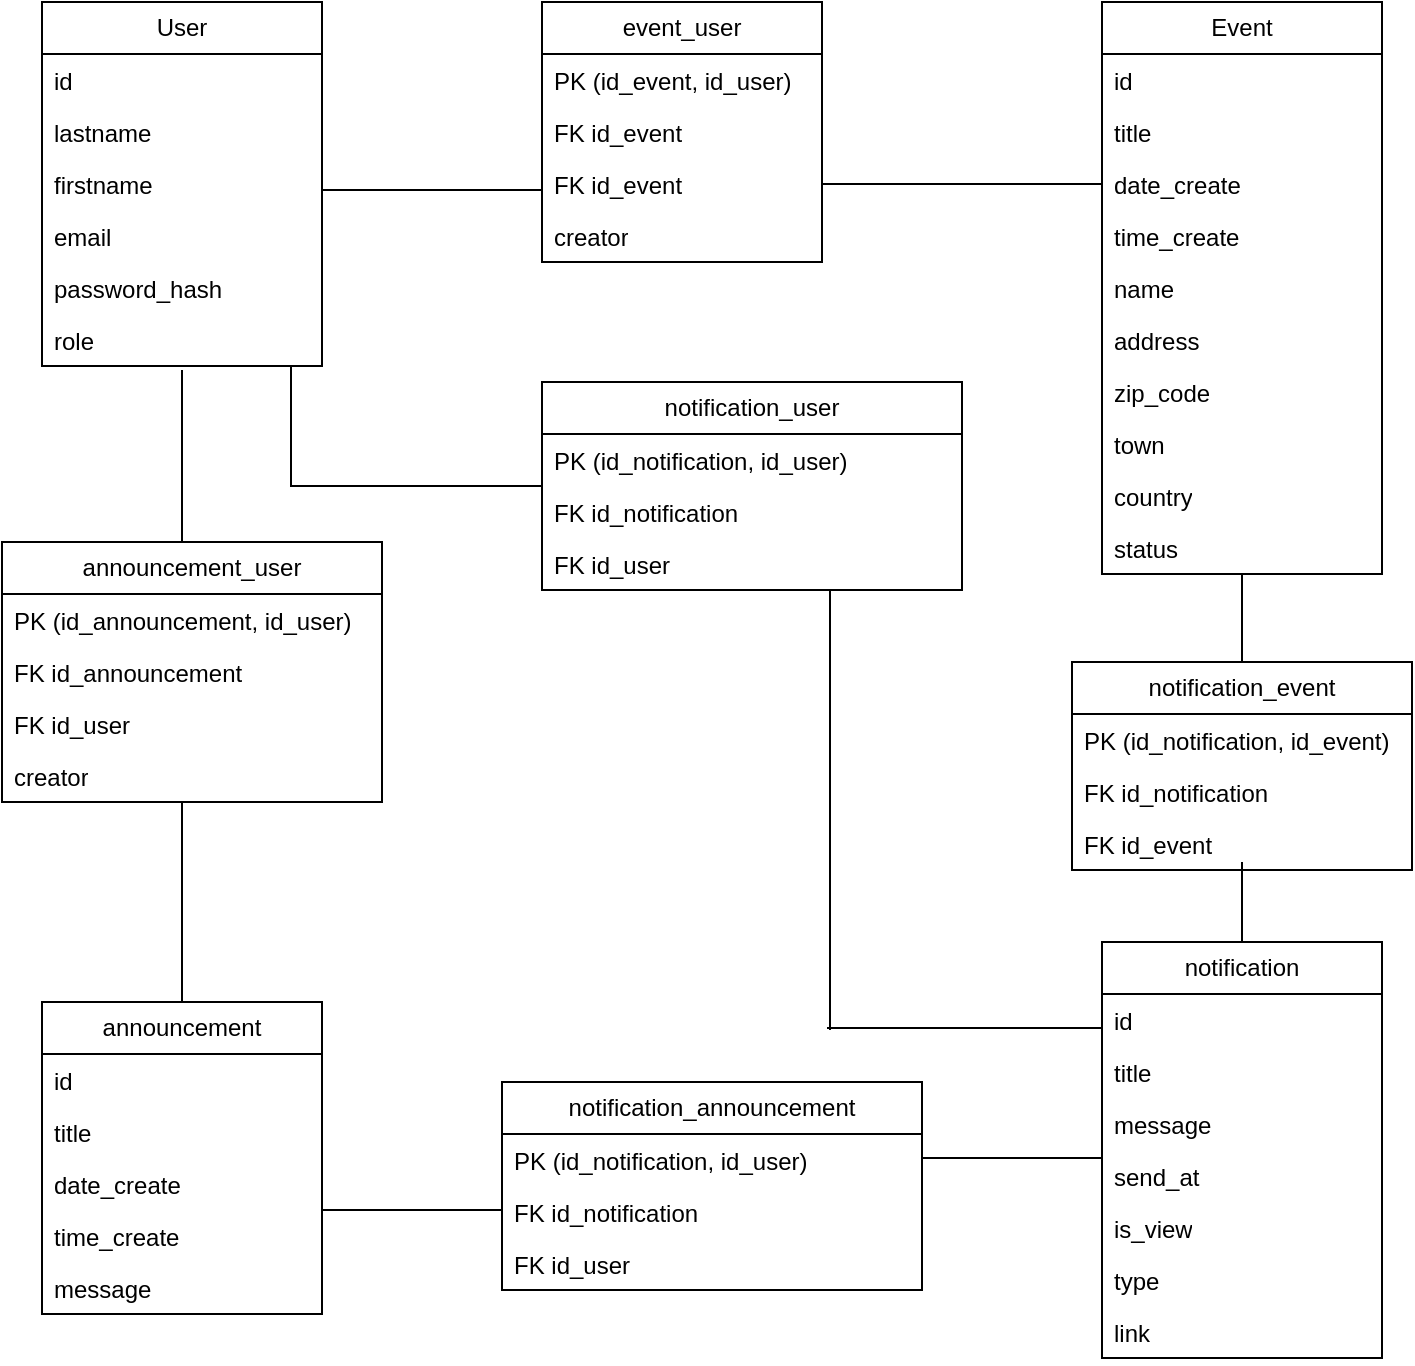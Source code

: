 <mxfile version="28.2.5">
  <diagram name="Page-1" id="NqUFVzxgHAhmVOd2m_Nj">
    <mxGraphModel dx="962" dy="624" grid="1" gridSize="10" guides="1" tooltips="1" connect="1" arrows="1" fold="1" page="1" pageScale="1" pageWidth="827" pageHeight="1169" math="0" shadow="0">
      <root>
        <mxCell id="0" />
        <mxCell id="1" parent="0" />
        <mxCell id="7LZXwcfMbZAce7PZuyWb-1" value="User" style="swimlane;fontStyle=0;childLayout=stackLayout;horizontal=1;startSize=26;fillColor=none;horizontalStack=0;resizeParent=1;resizeParentMax=0;resizeLast=0;collapsible=1;marginBottom=0;whiteSpace=wrap;html=1;" parent="1" vertex="1">
          <mxGeometry x="90" y="180" width="140" height="182" as="geometry" />
        </mxCell>
        <mxCell id="7LZXwcfMbZAce7PZuyWb-2" value="id" style="text;strokeColor=none;fillColor=none;align=left;verticalAlign=top;spacingLeft=4;spacingRight=4;overflow=hidden;rotatable=0;points=[[0,0.5],[1,0.5]];portConstraint=eastwest;whiteSpace=wrap;html=1;" parent="7LZXwcfMbZAce7PZuyWb-1" vertex="1">
          <mxGeometry y="26" width="140" height="26" as="geometry" />
        </mxCell>
        <mxCell id="7LZXwcfMbZAce7PZuyWb-3" value="lastname" style="text;strokeColor=none;fillColor=none;align=left;verticalAlign=top;spacingLeft=4;spacingRight=4;overflow=hidden;rotatable=0;points=[[0,0.5],[1,0.5]];portConstraint=eastwest;whiteSpace=wrap;html=1;" parent="7LZXwcfMbZAce7PZuyWb-1" vertex="1">
          <mxGeometry y="52" width="140" height="26" as="geometry" />
        </mxCell>
        <mxCell id="7LZXwcfMbZAce7PZuyWb-4" value="firstname" style="text;strokeColor=none;fillColor=none;align=left;verticalAlign=top;spacingLeft=4;spacingRight=4;overflow=hidden;rotatable=0;points=[[0,0.5],[1,0.5]];portConstraint=eastwest;whiteSpace=wrap;html=1;" parent="7LZXwcfMbZAce7PZuyWb-1" vertex="1">
          <mxGeometry y="78" width="140" height="26" as="geometry" />
        </mxCell>
        <mxCell id="7LZXwcfMbZAce7PZuyWb-5" value="email" style="text;strokeColor=none;fillColor=none;align=left;verticalAlign=top;spacingLeft=4;spacingRight=4;overflow=hidden;rotatable=0;points=[[0,0.5],[1,0.5]];portConstraint=eastwest;whiteSpace=wrap;html=1;" parent="7LZXwcfMbZAce7PZuyWb-1" vertex="1">
          <mxGeometry y="104" width="140" height="26" as="geometry" />
        </mxCell>
        <mxCell id="7LZXwcfMbZAce7PZuyWb-6" value="password_hash" style="text;strokeColor=none;fillColor=none;align=left;verticalAlign=top;spacingLeft=4;spacingRight=4;overflow=hidden;rotatable=0;points=[[0,0.5],[1,0.5]];portConstraint=eastwest;whiteSpace=wrap;html=1;" parent="7LZXwcfMbZAce7PZuyWb-1" vertex="1">
          <mxGeometry y="130" width="140" height="26" as="geometry" />
        </mxCell>
        <mxCell id="7LZXwcfMbZAce7PZuyWb-7" value="role" style="text;strokeColor=none;fillColor=none;align=left;verticalAlign=top;spacingLeft=4;spacingRight=4;overflow=hidden;rotatable=0;points=[[0,0.5],[1,0.5]];portConstraint=eastwest;whiteSpace=wrap;html=1;" parent="7LZXwcfMbZAce7PZuyWb-1" vertex="1">
          <mxGeometry y="156" width="140" height="26" as="geometry" />
        </mxCell>
        <mxCell id="7LZXwcfMbZAce7PZuyWb-9" value="" style="line;strokeWidth=1;fillColor=none;align=left;verticalAlign=middle;spacingTop=-1;spacingLeft=3;spacingRight=3;rotatable=0;labelPosition=right;points=[];portConstraint=eastwest;strokeColor=inherit;" parent="1" vertex="1">
          <mxGeometry x="230" y="270" width="110" height="8" as="geometry" />
        </mxCell>
        <mxCell id="7LZXwcfMbZAce7PZuyWb-10" value="Event" style="swimlane;fontStyle=0;childLayout=stackLayout;horizontal=1;startSize=26;fillColor=none;horizontalStack=0;resizeParent=1;resizeParentMax=0;resizeLast=0;collapsible=1;marginBottom=0;whiteSpace=wrap;html=1;" parent="1" vertex="1">
          <mxGeometry x="620" y="180" width="140" height="286" as="geometry" />
        </mxCell>
        <mxCell id="7LZXwcfMbZAce7PZuyWb-11" value="id" style="text;strokeColor=none;fillColor=none;align=left;verticalAlign=top;spacingLeft=4;spacingRight=4;overflow=hidden;rotatable=0;points=[[0,0.5],[1,0.5]];portConstraint=eastwest;whiteSpace=wrap;html=1;" parent="7LZXwcfMbZAce7PZuyWb-10" vertex="1">
          <mxGeometry y="26" width="140" height="26" as="geometry" />
        </mxCell>
        <mxCell id="7LZXwcfMbZAce7PZuyWb-12" value="title" style="text;strokeColor=none;fillColor=none;align=left;verticalAlign=top;spacingLeft=4;spacingRight=4;overflow=hidden;rotatable=0;points=[[0,0.5],[1,0.5]];portConstraint=eastwest;whiteSpace=wrap;html=1;" parent="7LZXwcfMbZAce7PZuyWb-10" vertex="1">
          <mxGeometry y="52" width="140" height="26" as="geometry" />
        </mxCell>
        <mxCell id="7LZXwcfMbZAce7PZuyWb-13" value="date_create" style="text;strokeColor=none;fillColor=none;align=left;verticalAlign=top;spacingLeft=4;spacingRight=4;overflow=hidden;rotatable=0;points=[[0,0.5],[1,0.5]];portConstraint=eastwest;whiteSpace=wrap;html=1;" parent="7LZXwcfMbZAce7PZuyWb-10" vertex="1">
          <mxGeometry y="78" width="140" height="26" as="geometry" />
        </mxCell>
        <mxCell id="ldEe-_pSlMhhmei0Y5zv-15" value="time_create" style="text;strokeColor=none;fillColor=none;align=left;verticalAlign=top;spacingLeft=4;spacingRight=4;overflow=hidden;rotatable=0;points=[[0,0.5],[1,0.5]];portConstraint=eastwest;whiteSpace=wrap;html=1;" vertex="1" parent="7LZXwcfMbZAce7PZuyWb-10">
          <mxGeometry y="104" width="140" height="26" as="geometry" />
        </mxCell>
        <mxCell id="7LZXwcfMbZAce7PZuyWb-14" value="name" style="text;strokeColor=none;fillColor=none;align=left;verticalAlign=top;spacingLeft=4;spacingRight=4;overflow=hidden;rotatable=0;points=[[0,0.5],[1,0.5]];portConstraint=eastwest;whiteSpace=wrap;html=1;" parent="7LZXwcfMbZAce7PZuyWb-10" vertex="1">
          <mxGeometry y="130" width="140" height="26" as="geometry" />
        </mxCell>
        <mxCell id="7LZXwcfMbZAce7PZuyWb-15" value="address" style="text;strokeColor=none;fillColor=none;align=left;verticalAlign=top;spacingLeft=4;spacingRight=4;overflow=hidden;rotatable=0;points=[[0,0.5],[1,0.5]];portConstraint=eastwest;whiteSpace=wrap;html=1;" parent="7LZXwcfMbZAce7PZuyWb-10" vertex="1">
          <mxGeometry y="156" width="140" height="26" as="geometry" />
        </mxCell>
        <mxCell id="7LZXwcfMbZAce7PZuyWb-16" value="zip_code" style="text;strokeColor=none;fillColor=none;align=left;verticalAlign=top;spacingLeft=4;spacingRight=4;overflow=hidden;rotatable=0;points=[[0,0.5],[1,0.5]];portConstraint=eastwest;whiteSpace=wrap;html=1;" parent="7LZXwcfMbZAce7PZuyWb-10" vertex="1">
          <mxGeometry y="182" width="140" height="26" as="geometry" />
        </mxCell>
        <mxCell id="7LZXwcfMbZAce7PZuyWb-17" value="town" style="text;strokeColor=none;fillColor=none;align=left;verticalAlign=top;spacingLeft=4;spacingRight=4;overflow=hidden;rotatable=0;points=[[0,0.5],[1,0.5]];portConstraint=eastwest;whiteSpace=wrap;html=1;" parent="7LZXwcfMbZAce7PZuyWb-10" vertex="1">
          <mxGeometry y="208" width="140" height="26" as="geometry" />
        </mxCell>
        <mxCell id="7LZXwcfMbZAce7PZuyWb-26" value="country" style="text;strokeColor=none;fillColor=none;align=left;verticalAlign=top;spacingLeft=4;spacingRight=4;overflow=hidden;rotatable=0;points=[[0,0.5],[1,0.5]];portConstraint=eastwest;whiteSpace=wrap;html=1;" parent="7LZXwcfMbZAce7PZuyWb-10" vertex="1">
          <mxGeometry y="234" width="140" height="26" as="geometry" />
        </mxCell>
        <mxCell id="7LZXwcfMbZAce7PZuyWb-18" value="status" style="text;strokeColor=none;fillColor=none;align=left;verticalAlign=top;spacingLeft=4;spacingRight=4;overflow=hidden;rotatable=0;points=[[0,0.5],[1,0.5]];portConstraint=eastwest;whiteSpace=wrap;html=1;" parent="7LZXwcfMbZAce7PZuyWb-10" vertex="1">
          <mxGeometry y="260" width="140" height="26" as="geometry" />
        </mxCell>
        <mxCell id="7LZXwcfMbZAce7PZuyWb-20" value="announcement" style="swimlane;fontStyle=0;childLayout=stackLayout;horizontal=1;startSize=26;fillColor=none;horizontalStack=0;resizeParent=1;resizeParentMax=0;resizeLast=0;collapsible=1;marginBottom=0;whiteSpace=wrap;html=1;" parent="1" vertex="1">
          <mxGeometry x="90" y="680" width="140" height="156" as="geometry" />
        </mxCell>
        <mxCell id="7LZXwcfMbZAce7PZuyWb-21" value="id" style="text;strokeColor=none;fillColor=none;align=left;verticalAlign=top;spacingLeft=4;spacingRight=4;overflow=hidden;rotatable=0;points=[[0,0.5],[1,0.5]];portConstraint=eastwest;whiteSpace=wrap;html=1;" parent="7LZXwcfMbZAce7PZuyWb-20" vertex="1">
          <mxGeometry y="26" width="140" height="26" as="geometry" />
        </mxCell>
        <mxCell id="7LZXwcfMbZAce7PZuyWb-22" value="title" style="text;strokeColor=none;fillColor=none;align=left;verticalAlign=top;spacingLeft=4;spacingRight=4;overflow=hidden;rotatable=0;points=[[0,0.5],[1,0.5]];portConstraint=eastwest;whiteSpace=wrap;html=1;" parent="7LZXwcfMbZAce7PZuyWb-20" vertex="1">
          <mxGeometry y="52" width="140" height="26" as="geometry" />
        </mxCell>
        <mxCell id="7LZXwcfMbZAce7PZuyWb-23" value="date_create" style="text;strokeColor=none;fillColor=none;align=left;verticalAlign=top;spacingLeft=4;spacingRight=4;overflow=hidden;rotatable=0;points=[[0,0.5],[1,0.5]];portConstraint=eastwest;whiteSpace=wrap;html=1;" parent="7LZXwcfMbZAce7PZuyWb-20" vertex="1">
          <mxGeometry y="78" width="140" height="26" as="geometry" />
        </mxCell>
        <mxCell id="7LZXwcfMbZAce7PZuyWb-24" value="time_create" style="text;strokeColor=none;fillColor=none;align=left;verticalAlign=top;spacingLeft=4;spacingRight=4;overflow=hidden;rotatable=0;points=[[0,0.5],[1,0.5]];portConstraint=eastwest;whiteSpace=wrap;html=1;" parent="7LZXwcfMbZAce7PZuyWb-20" vertex="1">
          <mxGeometry y="104" width="140" height="26" as="geometry" />
        </mxCell>
        <mxCell id="ldEe-_pSlMhhmei0Y5zv-34" value="message" style="text;strokeColor=none;fillColor=none;align=left;verticalAlign=top;spacingLeft=4;spacingRight=4;overflow=hidden;rotatable=0;points=[[0,0.5],[1,0.5]];portConstraint=eastwest;whiteSpace=wrap;html=1;" vertex="1" parent="7LZXwcfMbZAce7PZuyWb-20">
          <mxGeometry y="130" width="140" height="26" as="geometry" />
        </mxCell>
        <mxCell id="7LZXwcfMbZAce7PZuyWb-25" value="" style="line;strokeWidth=1;fillColor=none;align=left;verticalAlign=middle;spacingTop=-1;spacingLeft=3;spacingRight=3;rotatable=0;labelPosition=right;points=[];portConstraint=eastwest;strokeColor=inherit;direction=south;" parent="1" vertex="1">
          <mxGeometry x="157" y="364" width="6" height="86" as="geometry" />
        </mxCell>
        <mxCell id="ldEe-_pSlMhhmei0Y5zv-1" value="announcement_user" style="swimlane;fontStyle=0;childLayout=stackLayout;horizontal=1;startSize=26;fillColor=none;horizontalStack=0;resizeParent=1;resizeParentMax=0;resizeLast=0;collapsible=1;marginBottom=0;whiteSpace=wrap;html=1;" vertex="1" parent="1">
          <mxGeometry x="70" y="450" width="190" height="130" as="geometry" />
        </mxCell>
        <mxCell id="ldEe-_pSlMhhmei0Y5zv-2" value="PK (id_announcement, id_user)" style="text;strokeColor=none;fillColor=none;align=left;verticalAlign=top;spacingLeft=4;spacingRight=4;overflow=hidden;rotatable=0;points=[[0,0.5],[1,0.5]];portConstraint=eastwest;whiteSpace=wrap;html=1;" vertex="1" parent="ldEe-_pSlMhhmei0Y5zv-1">
          <mxGeometry y="26" width="190" height="26" as="geometry" />
        </mxCell>
        <mxCell id="ldEe-_pSlMhhmei0Y5zv-3" value="FK id_announcement" style="text;strokeColor=none;fillColor=none;align=left;verticalAlign=top;spacingLeft=4;spacingRight=4;overflow=hidden;rotatable=0;points=[[0,0.5],[1,0.5]];portConstraint=eastwest;whiteSpace=wrap;html=1;" vertex="1" parent="ldEe-_pSlMhhmei0Y5zv-1">
          <mxGeometry y="52" width="190" height="26" as="geometry" />
        </mxCell>
        <mxCell id="ldEe-_pSlMhhmei0Y5zv-4" value="FK id_user" style="text;strokeColor=none;fillColor=none;align=left;verticalAlign=top;spacingLeft=4;spacingRight=4;overflow=hidden;rotatable=0;points=[[0,0.5],[1,0.5]];portConstraint=eastwest;whiteSpace=wrap;html=1;" vertex="1" parent="ldEe-_pSlMhhmei0Y5zv-1">
          <mxGeometry y="78" width="190" height="26" as="geometry" />
        </mxCell>
        <mxCell id="ldEe-_pSlMhhmei0Y5zv-5" value="creator" style="text;strokeColor=none;fillColor=none;align=left;verticalAlign=top;spacingLeft=4;spacingRight=4;overflow=hidden;rotatable=0;points=[[0,0.5],[1,0.5]];portConstraint=eastwest;whiteSpace=wrap;html=1;" vertex="1" parent="ldEe-_pSlMhhmei0Y5zv-1">
          <mxGeometry y="104" width="190" height="26" as="geometry" />
        </mxCell>
        <mxCell id="ldEe-_pSlMhhmei0Y5zv-6" value="" style="line;strokeWidth=1;fillColor=none;align=left;verticalAlign=middle;spacingTop=-1;spacingLeft=3;spacingRight=3;rotatable=0;labelPosition=right;points=[];portConstraint=eastwest;strokeColor=inherit;direction=south;" vertex="1" parent="1">
          <mxGeometry x="157" y="580" width="6" height="100" as="geometry" />
        </mxCell>
        <mxCell id="ldEe-_pSlMhhmei0Y5zv-7" value="event_user" style="swimlane;fontStyle=0;childLayout=stackLayout;horizontal=1;startSize=26;fillColor=none;horizontalStack=0;resizeParent=1;resizeParentMax=0;resizeLast=0;collapsible=1;marginBottom=0;whiteSpace=wrap;html=1;" vertex="1" parent="1">
          <mxGeometry x="340" y="180" width="140" height="130" as="geometry" />
        </mxCell>
        <mxCell id="ldEe-_pSlMhhmei0Y5zv-8" value="PK (id_event, id_user)" style="text;strokeColor=none;fillColor=none;align=left;verticalAlign=top;spacingLeft=4;spacingRight=4;overflow=hidden;rotatable=0;points=[[0,0.5],[1,0.5]];portConstraint=eastwest;whiteSpace=wrap;html=1;" vertex="1" parent="ldEe-_pSlMhhmei0Y5zv-7">
          <mxGeometry y="26" width="140" height="26" as="geometry" />
        </mxCell>
        <mxCell id="ldEe-_pSlMhhmei0Y5zv-9" value="FK id_event" style="text;strokeColor=none;fillColor=none;align=left;verticalAlign=top;spacingLeft=4;spacingRight=4;overflow=hidden;rotatable=0;points=[[0,0.5],[1,0.5]];portConstraint=eastwest;whiteSpace=wrap;html=1;" vertex="1" parent="ldEe-_pSlMhhmei0Y5zv-7">
          <mxGeometry y="52" width="140" height="26" as="geometry" />
        </mxCell>
        <mxCell id="ldEe-_pSlMhhmei0Y5zv-10" value="FK id_event" style="text;strokeColor=none;fillColor=none;align=left;verticalAlign=top;spacingLeft=4;spacingRight=4;overflow=hidden;rotatable=0;points=[[0,0.5],[1,0.5]];portConstraint=eastwest;whiteSpace=wrap;html=1;" vertex="1" parent="ldEe-_pSlMhhmei0Y5zv-7">
          <mxGeometry y="78" width="140" height="26" as="geometry" />
        </mxCell>
        <mxCell id="ldEe-_pSlMhhmei0Y5zv-11" value="creator" style="text;strokeColor=none;fillColor=none;align=left;verticalAlign=top;spacingLeft=4;spacingRight=4;overflow=hidden;rotatable=0;points=[[0,0.5],[1,0.5]];portConstraint=eastwest;whiteSpace=wrap;html=1;" vertex="1" parent="ldEe-_pSlMhhmei0Y5zv-7">
          <mxGeometry y="104" width="140" height="26" as="geometry" />
        </mxCell>
        <mxCell id="ldEe-_pSlMhhmei0Y5zv-14" value="" style="line;strokeWidth=1;fillColor=none;align=left;verticalAlign=middle;spacingTop=-1;spacingLeft=3;spacingRight=3;rotatable=0;labelPosition=right;points=[];portConstraint=eastwest;strokeColor=inherit;" vertex="1" parent="1">
          <mxGeometry x="480" y="267" width="140" height="8" as="geometry" />
        </mxCell>
        <mxCell id="ldEe-_pSlMhhmei0Y5zv-16" value="notification_user" style="swimlane;fontStyle=0;childLayout=stackLayout;horizontal=1;startSize=26;fillColor=none;horizontalStack=0;resizeParent=1;resizeParentMax=0;resizeLast=0;collapsible=1;marginBottom=0;whiteSpace=wrap;html=1;" vertex="1" parent="1">
          <mxGeometry x="340" y="370" width="210" height="104" as="geometry" />
        </mxCell>
        <mxCell id="ldEe-_pSlMhhmei0Y5zv-17" value="PK (id_notification, id_user)" style="text;strokeColor=none;fillColor=none;align=left;verticalAlign=top;spacingLeft=4;spacingRight=4;overflow=hidden;rotatable=0;points=[[0,0.5],[1,0.5]];portConstraint=eastwest;whiteSpace=wrap;html=1;" vertex="1" parent="ldEe-_pSlMhhmei0Y5zv-16">
          <mxGeometry y="26" width="210" height="26" as="geometry" />
        </mxCell>
        <mxCell id="ldEe-_pSlMhhmei0Y5zv-18" value="FK id_notification" style="text;strokeColor=none;fillColor=none;align=left;verticalAlign=top;spacingLeft=4;spacingRight=4;overflow=hidden;rotatable=0;points=[[0,0.5],[1,0.5]];portConstraint=eastwest;whiteSpace=wrap;html=1;" vertex="1" parent="ldEe-_pSlMhhmei0Y5zv-16">
          <mxGeometry y="52" width="210" height="26" as="geometry" />
        </mxCell>
        <mxCell id="ldEe-_pSlMhhmei0Y5zv-19" value="FK id_user" style="text;strokeColor=none;fillColor=none;align=left;verticalAlign=top;spacingLeft=4;spacingRight=4;overflow=hidden;rotatable=0;points=[[0,0.5],[1,0.5]];portConstraint=eastwest;whiteSpace=wrap;html=1;" vertex="1" parent="ldEe-_pSlMhhmei0Y5zv-16">
          <mxGeometry y="78" width="210" height="26" as="geometry" />
        </mxCell>
        <mxCell id="ldEe-_pSlMhhmei0Y5zv-21" value="notification_event" style="swimlane;fontStyle=0;childLayout=stackLayout;horizontal=1;startSize=26;fillColor=none;horizontalStack=0;resizeParent=1;resizeParentMax=0;resizeLast=0;collapsible=1;marginBottom=0;whiteSpace=wrap;html=1;" vertex="1" parent="1">
          <mxGeometry x="605" y="510" width="170" height="104" as="geometry" />
        </mxCell>
        <mxCell id="ldEe-_pSlMhhmei0Y5zv-22" value="PK (id_notification, id_event)" style="text;strokeColor=none;fillColor=none;align=left;verticalAlign=top;spacingLeft=4;spacingRight=4;overflow=hidden;rotatable=0;points=[[0,0.5],[1,0.5]];portConstraint=eastwest;whiteSpace=wrap;html=1;" vertex="1" parent="ldEe-_pSlMhhmei0Y5zv-21">
          <mxGeometry y="26" width="170" height="26" as="geometry" />
        </mxCell>
        <mxCell id="ldEe-_pSlMhhmei0Y5zv-23" value="FK id_notification" style="text;strokeColor=none;fillColor=none;align=left;verticalAlign=top;spacingLeft=4;spacingRight=4;overflow=hidden;rotatable=0;points=[[0,0.5],[1,0.5]];portConstraint=eastwest;whiteSpace=wrap;html=1;" vertex="1" parent="ldEe-_pSlMhhmei0Y5zv-21">
          <mxGeometry y="52" width="170" height="26" as="geometry" />
        </mxCell>
        <mxCell id="ldEe-_pSlMhhmei0Y5zv-24" value="FK id_event" style="text;strokeColor=none;fillColor=none;align=left;verticalAlign=top;spacingLeft=4;spacingRight=4;overflow=hidden;rotatable=0;points=[[0,0.5],[1,0.5]];portConstraint=eastwest;whiteSpace=wrap;html=1;" vertex="1" parent="ldEe-_pSlMhhmei0Y5zv-21">
          <mxGeometry y="78" width="170" height="26" as="geometry" />
        </mxCell>
        <mxCell id="ldEe-_pSlMhhmei0Y5zv-25" value="notification_announcement" style="swimlane;fontStyle=0;childLayout=stackLayout;horizontal=1;startSize=26;fillColor=none;horizontalStack=0;resizeParent=1;resizeParentMax=0;resizeLast=0;collapsible=1;marginBottom=0;whiteSpace=wrap;html=1;" vertex="1" parent="1">
          <mxGeometry x="320" y="720" width="210" height="104" as="geometry" />
        </mxCell>
        <mxCell id="ldEe-_pSlMhhmei0Y5zv-26" value="PK (id_notification, id_user)" style="text;strokeColor=none;fillColor=none;align=left;verticalAlign=top;spacingLeft=4;spacingRight=4;overflow=hidden;rotatable=0;points=[[0,0.5],[1,0.5]];portConstraint=eastwest;whiteSpace=wrap;html=1;" vertex="1" parent="ldEe-_pSlMhhmei0Y5zv-25">
          <mxGeometry y="26" width="210" height="26" as="geometry" />
        </mxCell>
        <mxCell id="ldEe-_pSlMhhmei0Y5zv-27" value="FK id_notification" style="text;strokeColor=none;fillColor=none;align=left;verticalAlign=top;spacingLeft=4;spacingRight=4;overflow=hidden;rotatable=0;points=[[0,0.5],[1,0.5]];portConstraint=eastwest;whiteSpace=wrap;html=1;" vertex="1" parent="ldEe-_pSlMhhmei0Y5zv-25">
          <mxGeometry y="52" width="210" height="26" as="geometry" />
        </mxCell>
        <mxCell id="ldEe-_pSlMhhmei0Y5zv-28" value="FK id_user" style="text;strokeColor=none;fillColor=none;align=left;verticalAlign=top;spacingLeft=4;spacingRight=4;overflow=hidden;rotatable=0;points=[[0,0.5],[1,0.5]];portConstraint=eastwest;whiteSpace=wrap;html=1;" vertex="1" parent="ldEe-_pSlMhhmei0Y5zv-25">
          <mxGeometry y="78" width="210" height="26" as="geometry" />
        </mxCell>
        <mxCell id="ldEe-_pSlMhhmei0Y5zv-29" value="notification" style="swimlane;fontStyle=0;childLayout=stackLayout;horizontal=1;startSize=26;fillColor=none;horizontalStack=0;resizeParent=1;resizeParentMax=0;resizeLast=0;collapsible=1;marginBottom=0;whiteSpace=wrap;html=1;" vertex="1" parent="1">
          <mxGeometry x="620" y="650" width="140" height="208" as="geometry" />
        </mxCell>
        <mxCell id="ldEe-_pSlMhhmei0Y5zv-30" value="id" style="text;strokeColor=none;fillColor=none;align=left;verticalAlign=top;spacingLeft=4;spacingRight=4;overflow=hidden;rotatable=0;points=[[0,0.5],[1,0.5]];portConstraint=eastwest;whiteSpace=wrap;html=1;" vertex="1" parent="ldEe-_pSlMhhmei0Y5zv-29">
          <mxGeometry y="26" width="140" height="26" as="geometry" />
        </mxCell>
        <mxCell id="ldEe-_pSlMhhmei0Y5zv-31" value="title" style="text;strokeColor=none;fillColor=none;align=left;verticalAlign=top;spacingLeft=4;spacingRight=4;overflow=hidden;rotatable=0;points=[[0,0.5],[1,0.5]];portConstraint=eastwest;whiteSpace=wrap;html=1;" vertex="1" parent="ldEe-_pSlMhhmei0Y5zv-29">
          <mxGeometry y="52" width="140" height="26" as="geometry" />
        </mxCell>
        <mxCell id="ldEe-_pSlMhhmei0Y5zv-32" value="message" style="text;strokeColor=none;fillColor=none;align=left;verticalAlign=top;spacingLeft=4;spacingRight=4;overflow=hidden;rotatable=0;points=[[0,0.5],[1,0.5]];portConstraint=eastwest;whiteSpace=wrap;html=1;" vertex="1" parent="ldEe-_pSlMhhmei0Y5zv-29">
          <mxGeometry y="78" width="140" height="26" as="geometry" />
        </mxCell>
        <mxCell id="ldEe-_pSlMhhmei0Y5zv-33" value="send_at" style="text;strokeColor=none;fillColor=none;align=left;verticalAlign=top;spacingLeft=4;spacingRight=4;overflow=hidden;rotatable=0;points=[[0,0.5],[1,0.5]];portConstraint=eastwest;whiteSpace=wrap;html=1;" vertex="1" parent="ldEe-_pSlMhhmei0Y5zv-29">
          <mxGeometry y="104" width="140" height="26" as="geometry" />
        </mxCell>
        <mxCell id="ldEe-_pSlMhhmei0Y5zv-43" value="is_view" style="text;strokeColor=none;fillColor=none;align=left;verticalAlign=top;spacingLeft=4;spacingRight=4;overflow=hidden;rotatable=0;points=[[0,0.5],[1,0.5]];portConstraint=eastwest;whiteSpace=wrap;html=1;" vertex="1" parent="ldEe-_pSlMhhmei0Y5zv-29">
          <mxGeometry y="130" width="140" height="26" as="geometry" />
        </mxCell>
        <mxCell id="ldEe-_pSlMhhmei0Y5zv-44" value="type" style="text;strokeColor=none;fillColor=none;align=left;verticalAlign=top;spacingLeft=4;spacingRight=4;overflow=hidden;rotatable=0;points=[[0,0.5],[1,0.5]];portConstraint=eastwest;whiteSpace=wrap;html=1;" vertex="1" parent="ldEe-_pSlMhhmei0Y5zv-29">
          <mxGeometry y="156" width="140" height="26" as="geometry" />
        </mxCell>
        <mxCell id="ldEe-_pSlMhhmei0Y5zv-45" value="link" style="text;strokeColor=none;fillColor=none;align=left;verticalAlign=top;spacingLeft=4;spacingRight=4;overflow=hidden;rotatable=0;points=[[0,0.5],[1,0.5]];portConstraint=eastwest;whiteSpace=wrap;html=1;" vertex="1" parent="ldEe-_pSlMhhmei0Y5zv-29">
          <mxGeometry y="182" width="140" height="26" as="geometry" />
        </mxCell>
        <mxCell id="ldEe-_pSlMhhmei0Y5zv-35" value="" style="line;strokeWidth=1;fillColor=none;align=left;verticalAlign=middle;spacingTop=-1;spacingLeft=3;spacingRight=3;rotatable=0;labelPosition=right;points=[];portConstraint=eastwest;strokeColor=inherit;" vertex="1" parent="1">
          <mxGeometry x="230" y="780" width="90" height="8" as="geometry" />
        </mxCell>
        <mxCell id="ldEe-_pSlMhhmei0Y5zv-36" value="" style="line;strokeWidth=1;fillColor=none;align=left;verticalAlign=middle;spacingTop=-1;spacingLeft=3;spacingRight=3;rotatable=0;labelPosition=right;points=[];portConstraint=eastwest;strokeColor=inherit;" vertex="1" parent="1">
          <mxGeometry x="530" y="754" width="90" height="8" as="geometry" />
        </mxCell>
        <mxCell id="ldEe-_pSlMhhmei0Y5zv-37" value="" style="line;strokeWidth=1;fillColor=none;align=left;verticalAlign=middle;spacingTop=-1;spacingLeft=3;spacingRight=3;rotatable=0;labelPosition=right;points=[];portConstraint=eastwest;strokeColor=inherit;direction=south;" vertex="1" parent="1">
          <mxGeometry x="686" y="466" width="8" height="44" as="geometry" />
        </mxCell>
        <mxCell id="ldEe-_pSlMhhmei0Y5zv-38" value="" style="line;strokeWidth=1;fillColor=none;align=left;verticalAlign=middle;spacingTop=-1;spacingLeft=3;spacingRight=3;rotatable=0;labelPosition=right;points=[];portConstraint=eastwest;strokeColor=inherit;direction=south;" vertex="1" parent="1">
          <mxGeometry x="686" y="610" width="8" height="40" as="geometry" />
        </mxCell>
        <mxCell id="ldEe-_pSlMhhmei0Y5zv-39" value="" style="line;strokeWidth=1;fillColor=none;align=left;verticalAlign=middle;spacingTop=-1;spacingLeft=3;spacingRight=3;rotatable=0;labelPosition=right;points=[];portConstraint=eastwest;strokeColor=inherit;" vertex="1" parent="1">
          <mxGeometry x="482.5" y="686" width="137.5" height="14" as="geometry" />
        </mxCell>
        <mxCell id="ldEe-_pSlMhhmei0Y5zv-40" value="" style="line;strokeWidth=1;fillColor=none;align=left;verticalAlign=middle;spacingTop=-1;spacingLeft=3;spacingRight=3;rotatable=0;labelPosition=right;points=[];portConstraint=eastwest;strokeColor=inherit;direction=south;" vertex="1" parent="1">
          <mxGeometry x="480" y="474" width="8" height="220" as="geometry" />
        </mxCell>
        <mxCell id="ldEe-_pSlMhhmei0Y5zv-41" value="" style="line;strokeWidth=1;fillColor=none;align=left;verticalAlign=middle;spacingTop=-1;spacingLeft=3;spacingRight=3;rotatable=0;labelPosition=right;points=[];portConstraint=eastwest;strokeColor=inherit;" vertex="1" parent="1">
          <mxGeometry x="214" y="418" width="126" height="8" as="geometry" />
        </mxCell>
        <mxCell id="ldEe-_pSlMhhmei0Y5zv-42" value="" style="line;strokeWidth=1;fillColor=none;align=left;verticalAlign=middle;spacingTop=-1;spacingLeft=3;spacingRight=3;rotatable=0;labelPosition=right;points=[];portConstraint=eastwest;strokeColor=inherit;direction=south;" vertex="1" parent="1">
          <mxGeometry x="210" y="362" width="9" height="60" as="geometry" />
        </mxCell>
      </root>
    </mxGraphModel>
  </diagram>
</mxfile>
